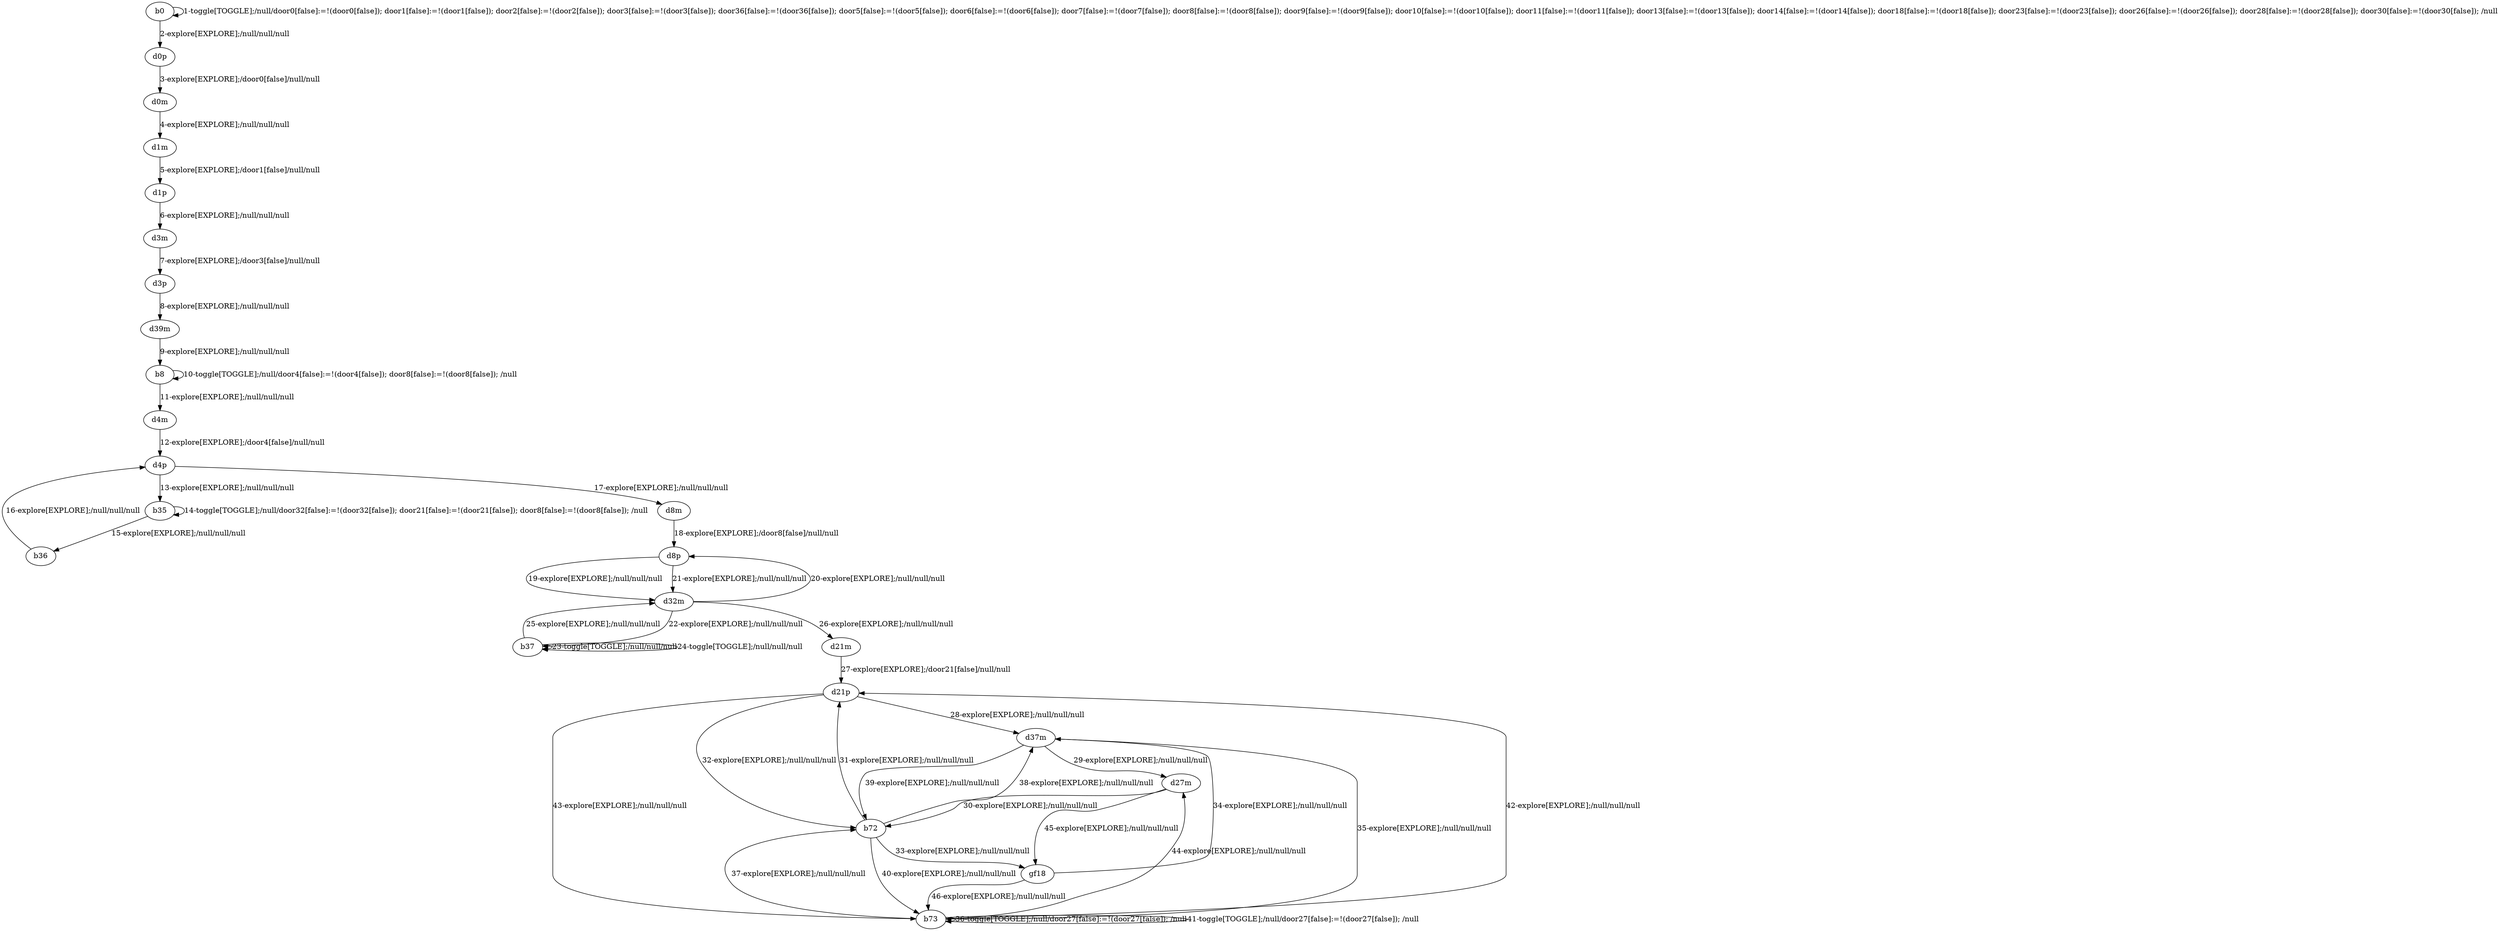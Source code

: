 # Total number of goals covered by this test: 1
# gf18 --> b73

digraph g {
"b0" -> "b0" [label = "1-toggle[TOGGLE];/null/door0[false]:=!(door0[false]); door1[false]:=!(door1[false]); door2[false]:=!(door2[false]); door3[false]:=!(door3[false]); door36[false]:=!(door36[false]); door5[false]:=!(door5[false]); door6[false]:=!(door6[false]); door7[false]:=!(door7[false]); door8[false]:=!(door8[false]); door9[false]:=!(door9[false]); door10[false]:=!(door10[false]); door11[false]:=!(door11[false]); door13[false]:=!(door13[false]); door14[false]:=!(door14[false]); door18[false]:=!(door18[false]); door23[false]:=!(door23[false]); door26[false]:=!(door26[false]); door28[false]:=!(door28[false]); door30[false]:=!(door30[false]); /null"];
"b0" -> "d0p" [label = "2-explore[EXPLORE];/null/null/null"];
"d0p" -> "d0m" [label = "3-explore[EXPLORE];/door0[false]/null/null"];
"d0m" -> "d1m" [label = "4-explore[EXPLORE];/null/null/null"];
"d1m" -> "d1p" [label = "5-explore[EXPLORE];/door1[false]/null/null"];
"d1p" -> "d3m" [label = "6-explore[EXPLORE];/null/null/null"];
"d3m" -> "d3p" [label = "7-explore[EXPLORE];/door3[false]/null/null"];
"d3p" -> "d39m" [label = "8-explore[EXPLORE];/null/null/null"];
"d39m" -> "b8" [label = "9-explore[EXPLORE];/null/null/null"];
"b8" -> "b8" [label = "10-toggle[TOGGLE];/null/door4[false]:=!(door4[false]); door8[false]:=!(door8[false]); /null"];
"b8" -> "d4m" [label = "11-explore[EXPLORE];/null/null/null"];
"d4m" -> "d4p" [label = "12-explore[EXPLORE];/door4[false]/null/null"];
"d4p" -> "b35" [label = "13-explore[EXPLORE];/null/null/null"];
"b35" -> "b35" [label = "14-toggle[TOGGLE];/null/door32[false]:=!(door32[false]); door21[false]:=!(door21[false]); door8[false]:=!(door8[false]); /null"];
"b35" -> "b36" [label = "15-explore[EXPLORE];/null/null/null"];
"b36" -> "d4p" [label = "16-explore[EXPLORE];/null/null/null"];
"d4p" -> "d8m" [label = "17-explore[EXPLORE];/null/null/null"];
"d8m" -> "d8p" [label = "18-explore[EXPLORE];/door8[false]/null/null"];
"d8p" -> "d32m" [label = "19-explore[EXPLORE];/null/null/null"];
"d32m" -> "d8p" [label = "20-explore[EXPLORE];/null/null/null"];
"d8p" -> "d32m" [label = "21-explore[EXPLORE];/null/null/null"];
"d32m" -> "b37" [label = "22-explore[EXPLORE];/null/null/null"];
"b37" -> "b37" [label = "23-toggle[TOGGLE];/null/null/null"];
"b37" -> "b37" [label = "24-toggle[TOGGLE];/null/null/null"];
"b37" -> "d32m" [label = "25-explore[EXPLORE];/null/null/null"];
"d32m" -> "d21m" [label = "26-explore[EXPLORE];/null/null/null"];
"d21m" -> "d21p" [label = "27-explore[EXPLORE];/door21[false]/null/null"];
"d21p" -> "d37m" [label = "28-explore[EXPLORE];/null/null/null"];
"d37m" -> "d27m" [label = "29-explore[EXPLORE];/null/null/null"];
"d27m" -> "b72" [label = "30-explore[EXPLORE];/null/null/null"];
"b72" -> "d21p" [label = "31-explore[EXPLORE];/null/null/null"];
"d21p" -> "b72" [label = "32-explore[EXPLORE];/null/null/null"];
"b72" -> "gf18" [label = "33-explore[EXPLORE];/null/null/null"];
"gf18" -> "d37m" [label = "34-explore[EXPLORE];/null/null/null"];
"d37m" -> "b73" [label = "35-explore[EXPLORE];/null/null/null"];
"b73" -> "b73" [label = "36-toggle[TOGGLE];/null/door27[false]:=!(door27[false]); /null"];
"b73" -> "b72" [label = "37-explore[EXPLORE];/null/null/null"];
"b72" -> "d37m" [label = "38-explore[EXPLORE];/null/null/null"];
"d37m" -> "b72" [label = "39-explore[EXPLORE];/null/null/null"];
"b72" -> "b73" [label = "40-explore[EXPLORE];/null/null/null"];
"b73" -> "b73" [label = "41-toggle[TOGGLE];/null/door27[false]:=!(door27[false]); /null"];
"b73" -> "d21p" [label = "42-explore[EXPLORE];/null/null/null"];
"d21p" -> "b73" [label = "43-explore[EXPLORE];/null/null/null"];
"b73" -> "d27m" [label = "44-explore[EXPLORE];/null/null/null"];
"d27m" -> "gf18" [label = "45-explore[EXPLORE];/null/null/null"];
"gf18" -> "b73" [label = "46-explore[EXPLORE];/null/null/null"];
}